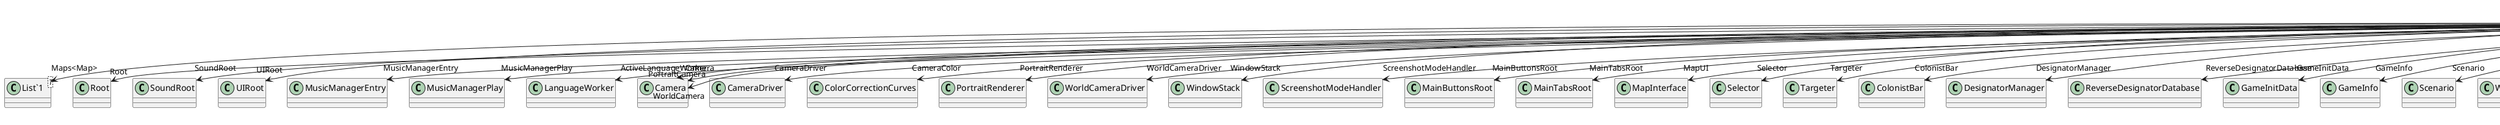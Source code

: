 @startuml
class Find <<static>> {
}
class "List`1"<T> {
}
Find --> "Root" Root
Find --> "SoundRoot" SoundRoot
Find --> "UIRoot" UIRoot
Find --> "MusicManagerEntry" MusicManagerEntry
Find --> "MusicManagerPlay" MusicManagerPlay
Find --> "ActiveLanguageWorker" LanguageWorker
Find --> "Camera" Camera
Find --> "CameraDriver" CameraDriver
Find --> "CameraColor" ColorCorrectionCurves
Find --> "PortraitCamera" Camera
Find --> "PortraitRenderer" PortraitRenderer
Find --> "WorldCamera" Camera
Find --> "WorldCameraDriver" WorldCameraDriver
Find --> "WindowStack" WindowStack
Find --> "ScreenshotModeHandler" ScreenshotModeHandler
Find --> "MainButtonsRoot" MainButtonsRoot
Find --> "MainTabsRoot" MainTabsRoot
Find --> "MapUI" MapInterface
Find --> "Selector" Selector
Find --> "Targeter" Targeter
Find --> "ColonistBar" ColonistBar
Find --> "DesignatorManager" DesignatorManager
Find --> "ReverseDesignatorDatabase" ReverseDesignatorDatabase
Find --> "GameInitData" GameInitData
Find --> "GameInfo" GameInfo
Find --> "Scenario" Scenario
Find --> "World" World
Find --> "Maps<Map>" "List`1"
Find --> "CurrentMap" Map
Find --> "AnyPlayerHomeMap" Map
Find --> "RandomPlayerHomeMap" Map
Find --> "StoryWatcher" StoryWatcher
Find --> "ResearchManager" ResearchManager
Find --> "Storyteller" Storyteller
Find --> "GameEnder" GameEnder
Find --> "LetterStack" LetterStack
Find --> "Archive" Archive
Find --> "PlaySettings" PlaySettings
Find --> "History" History
Find --> "TaleManager" TaleManager
Find --> "PlayLog" PlayLog
Find --> "BattleLog" BattleLog
Find --> "TickManager" TickManager
Find --> "Tutor" Tutor
Find --> "TutorialState" TutorialState
Find --> "ActiveLesson" ActiveLessonHandler
Find --> "Autosaver" Autosaver
Find --> "DateNotifier" DateNotifier
Find --> "SignalManager" SignalManager
Find --> "UniqueIDsManager" UniqueIDsManager
Find --> "QuestManager" QuestManager
Find --> "FactionManager" FactionManager
Find --> "WorldPawns" WorldPawns
Find --> "WorldObjects" WorldObjectsHolder
Find --> "WorldGrid" WorldGrid
Find --> "WorldDebugDrawer" WorldDebugDrawer
Find --> "WorldPathGrid" WorldPathGrid
Find --> "WorldDynamicDrawManager" WorldDynamicDrawManager
Find --> "WorldPathFinder" WorldPathFinder
Find --> "WorldPathPool" WorldPathPool
Find --> "WorldReachability" WorldReachability
Find --> "WorldFloodFiller" WorldFloodFiller
Find --> "WorldFeatures" WorldFeatures
Find --> "WorldInterface" WorldInterface
Find --> "WorldSelector" WorldSelector
Find --> "WorldTargeter" WorldTargeter
Find --> "WorldRoutePlanner" WorldRoutePlanner
@enduml

